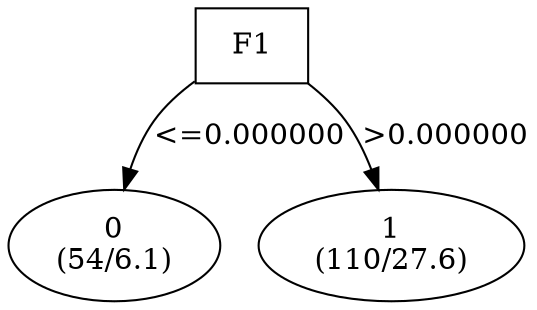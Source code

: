 digraph YaDT {
n0 [ shape=box, label="F1\n"]
n0 -> n1 [label="<=0.000000"]
n1 [ shape=ellipse, label="0\n(54/6.1)"]
n0 -> n2 [label=">0.000000"]
n2 [ shape=ellipse, label="1\n(110/27.6)"]
}
